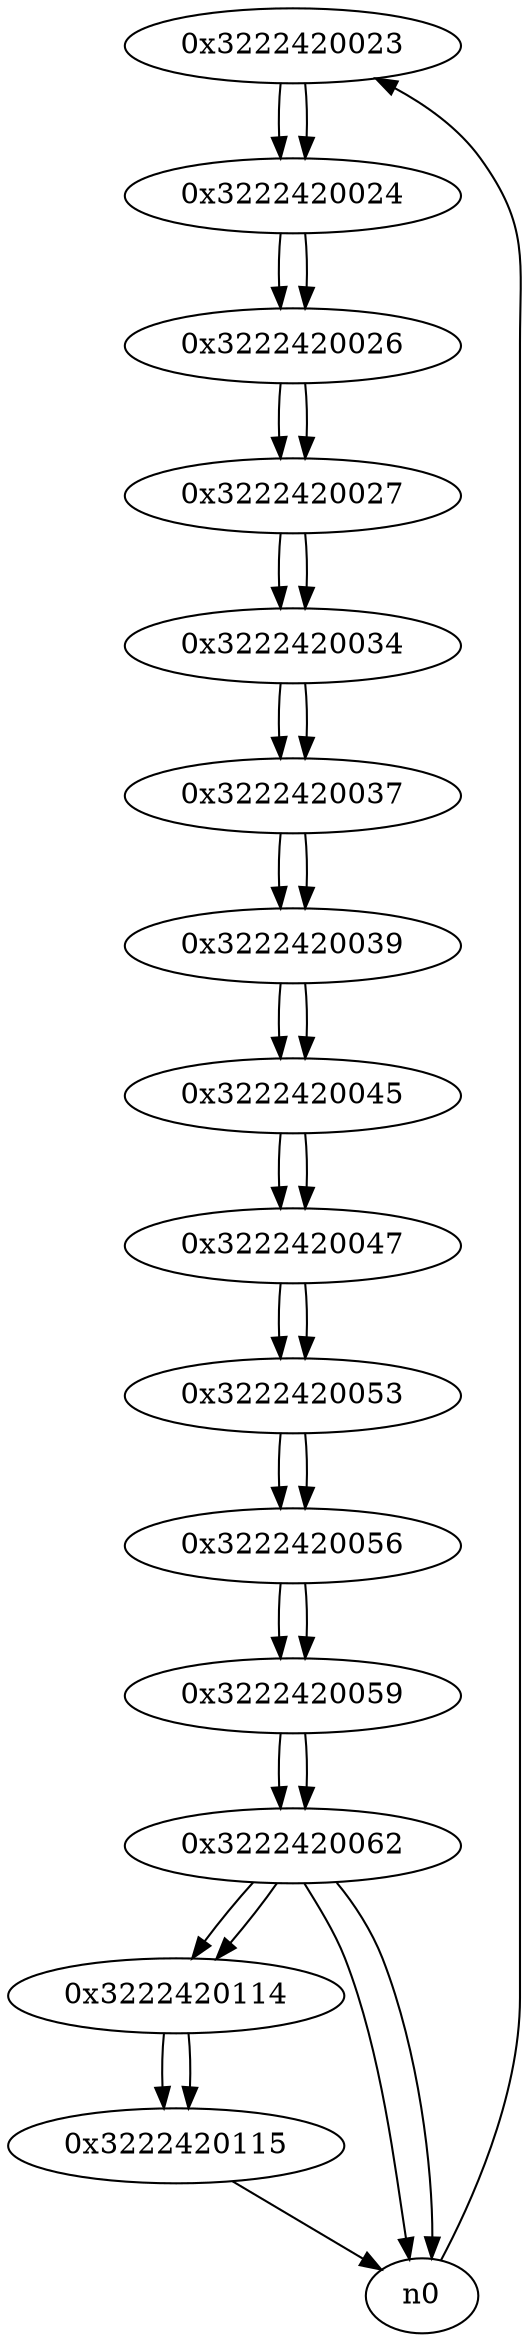 digraph G{
/* nodes */
  n1 [label="0x3222420023"]
  n2 [label="0x3222420024"]
  n3 [label="0x3222420026"]
  n4 [label="0x3222420027"]
  n5 [label="0x3222420034"]
  n6 [label="0x3222420037"]
  n7 [label="0x3222420039"]
  n8 [label="0x3222420045"]
  n9 [label="0x3222420047"]
  n10 [label="0x3222420053"]
  n11 [label="0x3222420056"]
  n12 [label="0x3222420059"]
  n13 [label="0x3222420062"]
  n14 [label="0x3222420114"]
  n15 [label="0x3222420115"]
/* edges */
n1 -> n2;
n0 -> n1;
n2 -> n3;
n1 -> n2;
n3 -> n4;
n2 -> n3;
n4 -> n5;
n3 -> n4;
n5 -> n6;
n4 -> n5;
n6 -> n7;
n5 -> n6;
n7 -> n8;
n6 -> n7;
n8 -> n9;
n7 -> n8;
n9 -> n10;
n8 -> n9;
n10 -> n11;
n9 -> n10;
n11 -> n12;
n10 -> n11;
n12 -> n13;
n11 -> n12;
n13 -> n14;
n13 -> n0;
n13 -> n0;
n12 -> n13;
n14 -> n15;
n13 -> n14;
n15 -> n0;
n14 -> n15;
}
